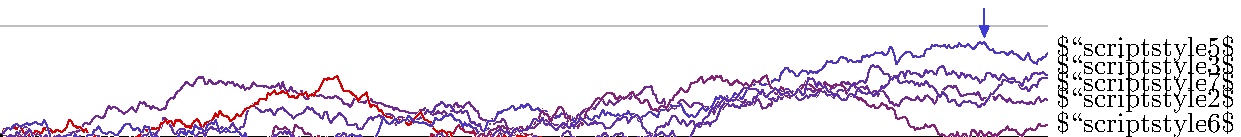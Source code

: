 \documentclass{standalone}
\usepackage{luamplib}
\begin{document}
\mplibtextextlabel{enable}
\begin{mplibcode}
beginfig(1);
    randomseed := 113.1415;
    color tr, tb; tr = 0.84 red; tb = 1.2(.2,.2,.7);
    numeric w, h, n; w = 377; h = 80; n = 500;
    pair zenith, nadir; zenith = nadir = origin;
    path walk[];

    draw (origin--right) scaled w;
    draw (origin--right) scaled w shifted (0,+h/2) withcolor 3/4;
    draw (origin--right) scaled w shifted (0,-h/2) withcolor 3/4;

    for i=1 upto 8:
        numeric y; y = 0;
        walk[i] = origin for x=w/n step w/n until w: 
         hide(
           y := y + normaldeviate;
           if y > ypart zenith: zenith := (x,y) ; fi
           if y < ypart nadir:  nadir  := (x,y) ; fi
         ) 
         -- (x,y) 
      endfor;
      undraw walk[i] withpen pencircle scaled 3/4;
      draw walk[i] withcolor (1/2+y/h)[tr, tb];
      label.rt("$\scriptstyle" & decimal i & "$", 
        point infinity of walk[i] 
        if     i=3: shifted 4 up
        elseif i=5: shifted 2 up
        elseif i=7: shifted 3 down fi);
    endfor

    drawarrow (12 up   -- 2 up  ) shifted zenith withcolor tb;
    drawarrow (12 down -- 2 down) shifted nadir  withcolor tr;

    fill fullcircle scaled 2;

endfig;
\end{mplibcode}
\end{document}

